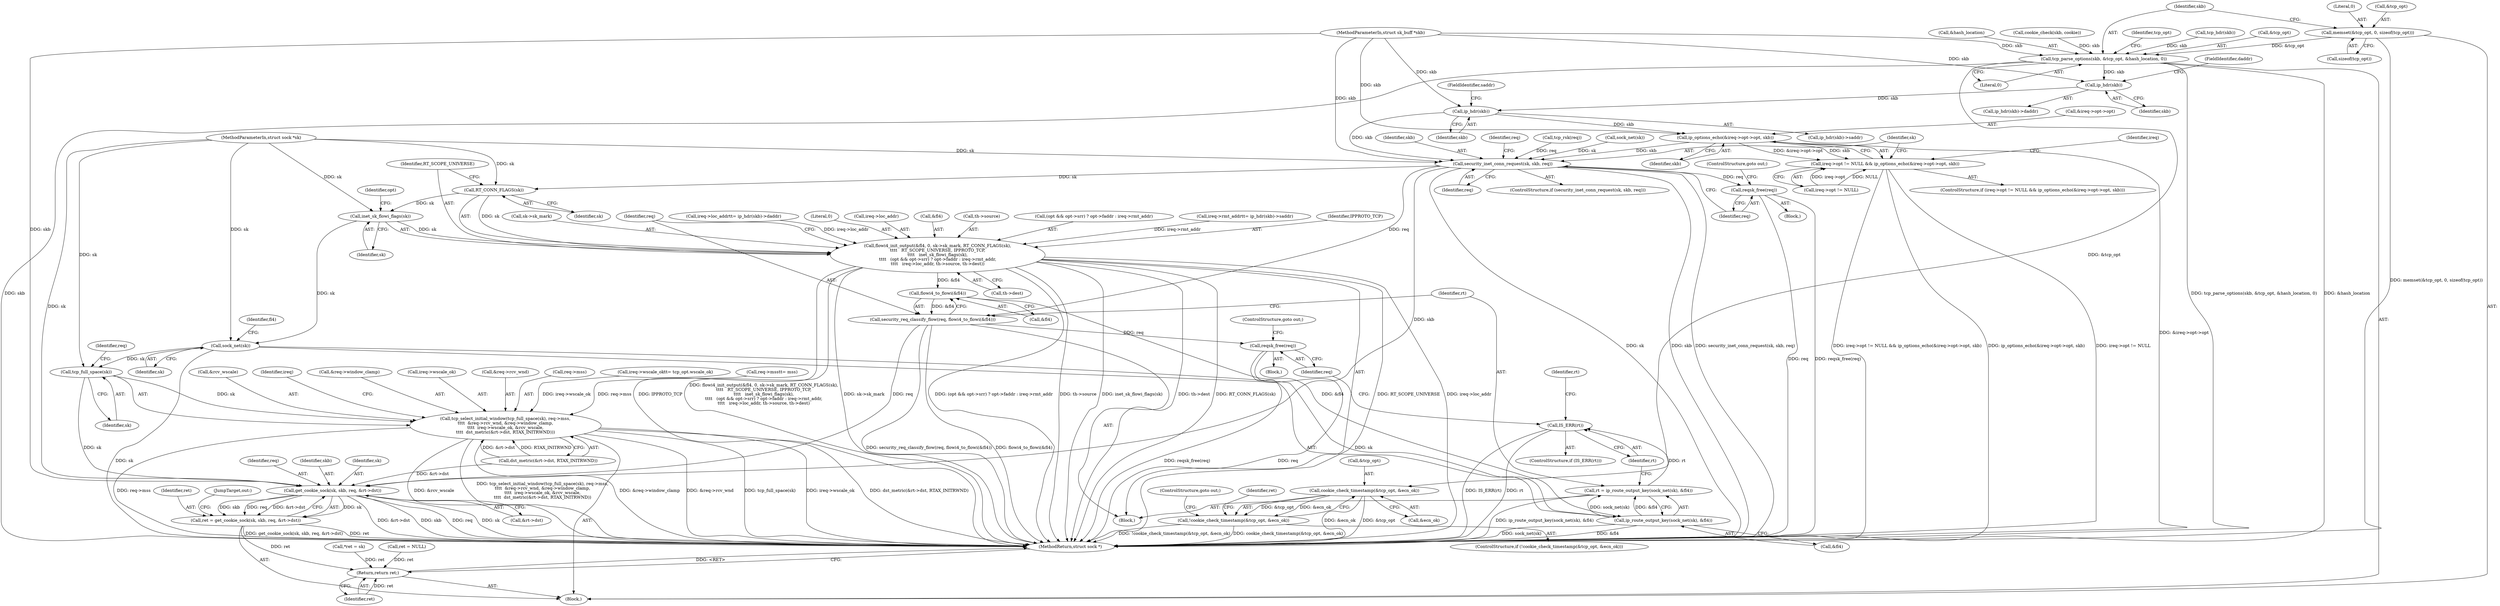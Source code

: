 digraph "0_linux_f6d8bd051c391c1c0458a30b2a7abcd939329259_28@API" {
"1000176" [label="(Call,memset(&tcp_opt, 0, sizeof(tcp_opt)))"];
"1000182" [label="(Call,tcp_parse_options(skb, &tcp_opt, &hash_location, 0))"];
"1000191" [label="(Call,cookie_check_timestamp(&tcp_opt, &ecn_ok))"];
"1000190" [label="(Call,!cookie_check_timestamp(&tcp_opt, &ecn_ok))"];
"1000256" [label="(Call,ip_hdr(skb))"];
"1000264" [label="(Call,ip_hdr(skb))"];
"1000342" [label="(Call,ip_options_echo(&ireq->opt->opt, skb))"];
"1000336" [label="(Call,ireq->opt != NULL && ip_options_echo(&ireq->opt->opt, skb))"];
"1000361" [label="(Call,security_inet_conn_request(sk, skb, req))"];
"1000366" [label="(Call,reqsk_free(req))"];
"1000388" [label="(Call,RT_CONN_FLAGS(sk))"];
"1000381" [label="(Call,flowi4_init_output(&fl4, 0, sk->sk_mark, RT_CONN_FLAGS(sk),\n\t\t\t\t   RT_SCOPE_UNIVERSE, IPPROTO_TCP,\n\t\t\t\t   inet_sk_flowi_flags(sk),\n\t\t\t\t   (opt && opt->srr) ? opt->faddr : ireq->rmt_addr,\n\t\t\t\t   ireq->loc_addr, th->source, th->dest))"];
"1000417" [label="(Call,flowi4_to_flowi(&fl4))"];
"1000415" [label="(Call,security_req_classify_flow(req, flowi4_to_flowi(&fl4)))"];
"1000431" [label="(Call,reqsk_free(req))"];
"1000472" [label="(Call,get_cookie_sock(sk, skb, req, &rt->dst))"];
"1000470" [label="(Call,ret = get_cookie_sock(sk, skb, req, &rt->dst))"];
"1000481" [label="(Return,return ret;)"];
"1000422" [label="(Call,ip_route_output_key(sock_net(sk), &fl4))"];
"1000420" [label="(Call,rt = ip_route_output_key(sock_net(sk), &fl4))"];
"1000428" [label="(Call,IS_ERR(rt))"];
"1000392" [label="(Call,inet_sk_flowi_flags(sk))"];
"1000423" [label="(Call,sock_net(sk))"];
"1000441" [label="(Call,tcp_full_space(sk))"];
"1000440" [label="(Call,tcp_select_initial_window(tcp_full_space(sk), req->mss,\n\t\t\t\t  &req->rcv_wnd, &req->window_clamp,\n\t\t\t\t  ireq->wscale_ok, &rcv_wscale,\n\t\t\t\t  dst_metric(&rt->dst, RTAX_INITRWND)))"];
"1000483" [label="(MethodReturn,struct sock *)"];
"1000258" [label="(FieldIdentifier,daddr)"];
"1000412" [label="(Call,th->dest)"];
"1000251" [label="(Call,ireq->loc_addr\t\t= ip_hdr(skb)->daddr)"];
"1000393" [label="(Identifier,sk)"];
"1000424" [label="(Identifier,sk)"];
"1000415" [label="(Call,security_req_classify_flow(req, flowi4_to_flowi(&fl4)))"];
"1000364" [label="(Identifier,req)"];
"1000192" [label="(Call,&tcp_opt)"];
"1000189" [label="(ControlStructure,if (!cookie_check_timestamp(&tcp_opt, &ecn_ok)))"];
"1000437" [label="(Identifier,rt)"];
"1000193" [label="(Identifier,tcp_opt)"];
"1000481" [label="(Return,return ret;)"];
"1000122" [label="(Call,tcp_hdr(skb))"];
"1000470" [label="(Call,ret = get_cookie_sock(sk, skb, req, &rt->dst))"];
"1000474" [label="(Identifier,skb)"];
"1000443" [label="(Call,req->mss)"];
"1000263" [label="(Call,ip_hdr(skb)->saddr)"];
"1000266" [label="(FieldIdentifier,saddr)"];
"1000186" [label="(Call,&hash_location)"];
"1000162" [label="(Call,cookie_check(skb, cookie))"];
"1000182" [label="(Call,tcp_parse_options(skb, &tcp_opt, &hash_location, 0))"];
"1000134" [label="(Call,*ret = sk)"];
"1000198" [label="(Identifier,ret)"];
"1000106" [label="(MethodParameterIn,struct sock *sk)"];
"1000363" [label="(Identifier,skb)"];
"1000368" [label="(ControlStructure,goto out;)"];
"1000384" [label="(Literal,0)"];
"1000392" [label="(Call,inet_sk_flowi_flags(sk))"];
"1000426" [label="(Identifier,fl4)"];
"1000255" [label="(Call,ip_hdr(skb)->daddr)"];
"1000472" [label="(Call,get_cookie_sock(sk, skb, req, &rt->dst))"];
"1000371" [label="(Identifier,req)"];
"1000215" [label="(Call,tcp_rsk(req))"];
"1000433" [label="(ControlStructure,goto out;)"];
"1000480" [label="(JumpTarget,out:)"];
"1000431" [label="(Call,reqsk_free(req))"];
"1000365" [label="(Block,)"];
"1000422" [label="(Call,ip_route_output_key(sock_net(sk), &fl4))"];
"1000406" [label="(Call,ireq->loc_addr)"];
"1000286" [label="(Call,ireq->wscale_ok\t\t= tcp_opt.wscale_ok)"];
"1000196" [label="(ControlStructure,goto out;)"];
"1000476" [label="(Call,&rt->dst)"];
"1000191" [label="(Call,cookie_check_timestamp(&tcp_opt, &ecn_ok))"];
"1000379" [label="(Block,)"];
"1000429" [label="(Identifier,rt)"];
"1000264" [label="(Call,ip_hdr(skb))"];
"1000416" [label="(Identifier,req)"];
"1000482" [label="(Identifier,ret)"];
"1000388" [label="(Call,RT_CONN_FLAGS(sk))"];
"1000428" [label="(Call,IS_ERR(rt))"];
"1000194" [label="(Call,&ecn_ok)"];
"1000360" [label="(ControlStructure,if (security_inet_conn_request(sk, skb, req)))"];
"1000177" [label="(Call,&tcp_opt)"];
"1000367" [label="(Identifier,req)"];
"1000432" [label="(Identifier,req)"];
"1000353" [label="(Identifier,ireq)"];
"1000109" [label="(Block,)"];
"1000459" [label="(Call,dst_metric(&rt->dst, RTAX_INITRWND))"];
"1000190" [label="(Call,!cookie_check_timestamp(&tcp_opt, &ecn_ok))"];
"1000390" [label="(Identifier,RT_SCOPE_UNIVERSE)"];
"1000265" [label="(Identifier,skb)"];
"1000473" [label="(Identifier,sk)"];
"1000475" [label="(Identifier,req)"];
"1000382" [label="(Call,&fl4)"];
"1000389" [label="(Identifier,sk)"];
"1000441" [label="(Call,tcp_full_space(sk))"];
"1000183" [label="(Identifier,skb)"];
"1000188" [label="(Literal,0)"];
"1000409" [label="(Call,th->source)"];
"1000256" [label="(Call,ip_hdr(skb))"];
"1000427" [label="(ControlStructure,if (IS_ERR(rt)))"];
"1000335" [label="(ControlStructure,if (ireq->opt != NULL && ip_options_echo(&ireq->opt->opt, skb)))"];
"1000107" [label="(MethodParameterIn,struct sk_buff *skb)"];
"1000381" [label="(Call,flowi4_init_output(&fl4, 0, sk->sk_mark, RT_CONN_FLAGS(sk),\n\t\t\t\t   RT_SCOPE_UNIVERSE, IPPROTO_TCP,\n\t\t\t\t   inet_sk_flowi_flags(sk),\n\t\t\t\t   (opt && opt->srr) ? opt->faddr : ireq->rmt_addr,\n\t\t\t\t   ireq->loc_addr, th->source, th->dest))"];
"1000232" [label="(Call,req->mss\t\t= mss)"];
"1000343" [label="(Call,&ireq->opt->opt)"];
"1000184" [label="(Call,&tcp_opt)"];
"1000420" [label="(Call,rt = ip_route_output_key(sock_net(sk), &fl4))"];
"1000457" [label="(Call,&rcv_wscale)"];
"1000418" [label="(Call,&fl4)"];
"1000430" [label="(Block,)"];
"1000467" [label="(Identifier,ireq)"];
"1000425" [label="(Call,&fl4)"];
"1000342" [label="(Call,ip_options_echo(&ireq->opt->opt, skb))"];
"1000442" [label="(Identifier,sk)"];
"1000179" [label="(Literal,0)"];
"1000366" [label="(Call,reqsk_free(req))"];
"1000394" [label="(Call,(opt && opt->srr) ? opt->faddr : ireq->rmt_addr)"];
"1000450" [label="(Call,&req->window_clamp)"];
"1000444" [label="(Identifier,req)"];
"1000471" [label="(Identifier,ret)"];
"1000176" [label="(Call,memset(&tcp_opt, 0, sizeof(tcp_opt)))"];
"1000440" [label="(Call,tcp_select_initial_window(tcp_full_space(sk), req->mss,\n\t\t\t\t  &req->rcv_wnd, &req->window_clamp,\n\t\t\t\t  ireq->wscale_ok, &rcv_wscale,\n\t\t\t\t  dst_metric(&rt->dst, RTAX_INITRWND)))"];
"1000257" [label="(Identifier,skb)"];
"1000197" [label="(Call,ret = NULL)"];
"1000421" [label="(Identifier,rt)"];
"1000417" [label="(Call,flowi4_to_flowi(&fl4))"];
"1000173" [label="(Call,sock_net(sk))"];
"1000259" [label="(Call,ireq->rmt_addr\t\t= ip_hdr(skb)->saddr)"];
"1000336" [label="(Call,ireq->opt != NULL && ip_options_echo(&ireq->opt->opt, skb))"];
"1000454" [label="(Call,ireq->wscale_ok)"];
"1000391" [label="(Identifier,IPPROTO_TCP)"];
"1000423" [label="(Call,sock_net(sk))"];
"1000385" [label="(Call,sk->sk_mark)"];
"1000446" [label="(Call,&req->rcv_wnd)"];
"1000349" [label="(Identifier,skb)"];
"1000337" [label="(Call,ireq->opt != NULL)"];
"1000180" [label="(Call,sizeof(tcp_opt))"];
"1000362" [label="(Identifier,sk)"];
"1000361" [label="(Call,security_inet_conn_request(sk, skb, req))"];
"1000396" [label="(Identifier,opt)"];
"1000176" -> "1000109"  [label="AST: "];
"1000176" -> "1000180"  [label="CFG: "];
"1000177" -> "1000176"  [label="AST: "];
"1000179" -> "1000176"  [label="AST: "];
"1000180" -> "1000176"  [label="AST: "];
"1000183" -> "1000176"  [label="CFG: "];
"1000176" -> "1000483"  [label="DDG: memset(&tcp_opt, 0, sizeof(tcp_opt))"];
"1000176" -> "1000182"  [label="DDG: &tcp_opt"];
"1000182" -> "1000109"  [label="AST: "];
"1000182" -> "1000188"  [label="CFG: "];
"1000183" -> "1000182"  [label="AST: "];
"1000184" -> "1000182"  [label="AST: "];
"1000186" -> "1000182"  [label="AST: "];
"1000188" -> "1000182"  [label="AST: "];
"1000193" -> "1000182"  [label="CFG: "];
"1000182" -> "1000483"  [label="DDG: tcp_parse_options(skb, &tcp_opt, &hash_location, 0)"];
"1000182" -> "1000483"  [label="DDG: &hash_location"];
"1000182" -> "1000483"  [label="DDG: skb"];
"1000122" -> "1000182"  [label="DDG: skb"];
"1000162" -> "1000182"  [label="DDG: skb"];
"1000107" -> "1000182"  [label="DDG: skb"];
"1000182" -> "1000191"  [label="DDG: &tcp_opt"];
"1000182" -> "1000256"  [label="DDG: skb"];
"1000191" -> "1000190"  [label="AST: "];
"1000191" -> "1000194"  [label="CFG: "];
"1000192" -> "1000191"  [label="AST: "];
"1000194" -> "1000191"  [label="AST: "];
"1000190" -> "1000191"  [label="CFG: "];
"1000191" -> "1000483"  [label="DDG: &ecn_ok"];
"1000191" -> "1000483"  [label="DDG: &tcp_opt"];
"1000191" -> "1000190"  [label="DDG: &tcp_opt"];
"1000191" -> "1000190"  [label="DDG: &ecn_ok"];
"1000190" -> "1000189"  [label="AST: "];
"1000196" -> "1000190"  [label="CFG: "];
"1000198" -> "1000190"  [label="CFG: "];
"1000190" -> "1000483"  [label="DDG: !cookie_check_timestamp(&tcp_opt, &ecn_ok)"];
"1000190" -> "1000483"  [label="DDG: cookie_check_timestamp(&tcp_opt, &ecn_ok)"];
"1000256" -> "1000255"  [label="AST: "];
"1000256" -> "1000257"  [label="CFG: "];
"1000257" -> "1000256"  [label="AST: "];
"1000258" -> "1000256"  [label="CFG: "];
"1000107" -> "1000256"  [label="DDG: skb"];
"1000256" -> "1000264"  [label="DDG: skb"];
"1000264" -> "1000263"  [label="AST: "];
"1000264" -> "1000265"  [label="CFG: "];
"1000265" -> "1000264"  [label="AST: "];
"1000266" -> "1000264"  [label="CFG: "];
"1000107" -> "1000264"  [label="DDG: skb"];
"1000264" -> "1000342"  [label="DDG: skb"];
"1000264" -> "1000361"  [label="DDG: skb"];
"1000342" -> "1000336"  [label="AST: "];
"1000342" -> "1000349"  [label="CFG: "];
"1000343" -> "1000342"  [label="AST: "];
"1000349" -> "1000342"  [label="AST: "];
"1000336" -> "1000342"  [label="CFG: "];
"1000342" -> "1000483"  [label="DDG: &ireq->opt->opt"];
"1000342" -> "1000336"  [label="DDG: &ireq->opt->opt"];
"1000342" -> "1000336"  [label="DDG: skb"];
"1000107" -> "1000342"  [label="DDG: skb"];
"1000342" -> "1000361"  [label="DDG: skb"];
"1000336" -> "1000335"  [label="AST: "];
"1000336" -> "1000337"  [label="CFG: "];
"1000337" -> "1000336"  [label="AST: "];
"1000353" -> "1000336"  [label="CFG: "];
"1000362" -> "1000336"  [label="CFG: "];
"1000336" -> "1000483"  [label="DDG: ireq->opt != NULL && ip_options_echo(&ireq->opt->opt, skb)"];
"1000336" -> "1000483"  [label="DDG: ip_options_echo(&ireq->opt->opt, skb)"];
"1000336" -> "1000483"  [label="DDG: ireq->opt != NULL"];
"1000337" -> "1000336"  [label="DDG: ireq->opt"];
"1000337" -> "1000336"  [label="DDG: NULL"];
"1000361" -> "1000360"  [label="AST: "];
"1000361" -> "1000364"  [label="CFG: "];
"1000362" -> "1000361"  [label="AST: "];
"1000363" -> "1000361"  [label="AST: "];
"1000364" -> "1000361"  [label="AST: "];
"1000367" -> "1000361"  [label="CFG: "];
"1000371" -> "1000361"  [label="CFG: "];
"1000361" -> "1000483"  [label="DDG: security_inet_conn_request(sk, skb, req)"];
"1000361" -> "1000483"  [label="DDG: sk"];
"1000361" -> "1000483"  [label="DDG: skb"];
"1000173" -> "1000361"  [label="DDG: sk"];
"1000106" -> "1000361"  [label="DDG: sk"];
"1000107" -> "1000361"  [label="DDG: skb"];
"1000215" -> "1000361"  [label="DDG: req"];
"1000361" -> "1000366"  [label="DDG: req"];
"1000361" -> "1000388"  [label="DDG: sk"];
"1000361" -> "1000415"  [label="DDG: req"];
"1000361" -> "1000472"  [label="DDG: skb"];
"1000366" -> "1000365"  [label="AST: "];
"1000366" -> "1000367"  [label="CFG: "];
"1000367" -> "1000366"  [label="AST: "];
"1000368" -> "1000366"  [label="CFG: "];
"1000366" -> "1000483"  [label="DDG: req"];
"1000366" -> "1000483"  [label="DDG: reqsk_free(req)"];
"1000388" -> "1000381"  [label="AST: "];
"1000388" -> "1000389"  [label="CFG: "];
"1000389" -> "1000388"  [label="AST: "];
"1000390" -> "1000388"  [label="CFG: "];
"1000388" -> "1000381"  [label="DDG: sk"];
"1000106" -> "1000388"  [label="DDG: sk"];
"1000388" -> "1000392"  [label="DDG: sk"];
"1000381" -> "1000379"  [label="AST: "];
"1000381" -> "1000412"  [label="CFG: "];
"1000382" -> "1000381"  [label="AST: "];
"1000384" -> "1000381"  [label="AST: "];
"1000385" -> "1000381"  [label="AST: "];
"1000390" -> "1000381"  [label="AST: "];
"1000391" -> "1000381"  [label="AST: "];
"1000392" -> "1000381"  [label="AST: "];
"1000394" -> "1000381"  [label="AST: "];
"1000406" -> "1000381"  [label="AST: "];
"1000409" -> "1000381"  [label="AST: "];
"1000412" -> "1000381"  [label="AST: "];
"1000416" -> "1000381"  [label="CFG: "];
"1000381" -> "1000483"  [label="DDG: (opt && opt->srr) ? opt->faddr : ireq->rmt_addr"];
"1000381" -> "1000483"  [label="DDG: th->source"];
"1000381" -> "1000483"  [label="DDG: inet_sk_flowi_flags(sk)"];
"1000381" -> "1000483"  [label="DDG: th->dest"];
"1000381" -> "1000483"  [label="DDG: RT_CONN_FLAGS(sk)"];
"1000381" -> "1000483"  [label="DDG: RT_SCOPE_UNIVERSE"];
"1000381" -> "1000483"  [label="DDG: ireq->loc_addr"];
"1000381" -> "1000483"  [label="DDG: IPPROTO_TCP"];
"1000381" -> "1000483"  [label="DDG: flowi4_init_output(&fl4, 0, sk->sk_mark, RT_CONN_FLAGS(sk),\n\t\t\t\t   RT_SCOPE_UNIVERSE, IPPROTO_TCP,\n\t\t\t\t   inet_sk_flowi_flags(sk),\n\t\t\t\t   (opt && opt->srr) ? opt->faddr : ireq->rmt_addr,\n\t\t\t\t   ireq->loc_addr, th->source, th->dest)"];
"1000381" -> "1000483"  [label="DDG: sk->sk_mark"];
"1000392" -> "1000381"  [label="DDG: sk"];
"1000259" -> "1000381"  [label="DDG: ireq->rmt_addr"];
"1000251" -> "1000381"  [label="DDG: ireq->loc_addr"];
"1000381" -> "1000417"  [label="DDG: &fl4"];
"1000417" -> "1000415"  [label="AST: "];
"1000417" -> "1000418"  [label="CFG: "];
"1000418" -> "1000417"  [label="AST: "];
"1000415" -> "1000417"  [label="CFG: "];
"1000417" -> "1000415"  [label="DDG: &fl4"];
"1000417" -> "1000422"  [label="DDG: &fl4"];
"1000415" -> "1000379"  [label="AST: "];
"1000416" -> "1000415"  [label="AST: "];
"1000421" -> "1000415"  [label="CFG: "];
"1000415" -> "1000483"  [label="DDG: security_req_classify_flow(req, flowi4_to_flowi(&fl4))"];
"1000415" -> "1000483"  [label="DDG: flowi4_to_flowi(&fl4)"];
"1000415" -> "1000431"  [label="DDG: req"];
"1000415" -> "1000472"  [label="DDG: req"];
"1000431" -> "1000430"  [label="AST: "];
"1000431" -> "1000432"  [label="CFG: "];
"1000432" -> "1000431"  [label="AST: "];
"1000433" -> "1000431"  [label="CFG: "];
"1000431" -> "1000483"  [label="DDG: req"];
"1000431" -> "1000483"  [label="DDG: reqsk_free(req)"];
"1000472" -> "1000470"  [label="AST: "];
"1000472" -> "1000476"  [label="CFG: "];
"1000473" -> "1000472"  [label="AST: "];
"1000474" -> "1000472"  [label="AST: "];
"1000475" -> "1000472"  [label="AST: "];
"1000476" -> "1000472"  [label="AST: "];
"1000470" -> "1000472"  [label="CFG: "];
"1000472" -> "1000483"  [label="DDG: &rt->dst"];
"1000472" -> "1000483"  [label="DDG: skb"];
"1000472" -> "1000483"  [label="DDG: req"];
"1000472" -> "1000483"  [label="DDG: sk"];
"1000472" -> "1000470"  [label="DDG: sk"];
"1000472" -> "1000470"  [label="DDG: skb"];
"1000472" -> "1000470"  [label="DDG: req"];
"1000472" -> "1000470"  [label="DDG: &rt->dst"];
"1000441" -> "1000472"  [label="DDG: sk"];
"1000106" -> "1000472"  [label="DDG: sk"];
"1000107" -> "1000472"  [label="DDG: skb"];
"1000459" -> "1000472"  [label="DDG: &rt->dst"];
"1000470" -> "1000109"  [label="AST: "];
"1000471" -> "1000470"  [label="AST: "];
"1000480" -> "1000470"  [label="CFG: "];
"1000470" -> "1000483"  [label="DDG: get_cookie_sock(sk, skb, req, &rt->dst)"];
"1000470" -> "1000483"  [label="DDG: ret"];
"1000470" -> "1000481"  [label="DDG: ret"];
"1000481" -> "1000109"  [label="AST: "];
"1000481" -> "1000482"  [label="CFG: "];
"1000482" -> "1000481"  [label="AST: "];
"1000483" -> "1000481"  [label="CFG: "];
"1000481" -> "1000483"  [label="DDG: <RET>"];
"1000482" -> "1000481"  [label="DDG: ret"];
"1000134" -> "1000481"  [label="DDG: ret"];
"1000197" -> "1000481"  [label="DDG: ret"];
"1000422" -> "1000420"  [label="AST: "];
"1000422" -> "1000425"  [label="CFG: "];
"1000423" -> "1000422"  [label="AST: "];
"1000425" -> "1000422"  [label="AST: "];
"1000420" -> "1000422"  [label="CFG: "];
"1000422" -> "1000483"  [label="DDG: sock_net(sk)"];
"1000422" -> "1000483"  [label="DDG: &fl4"];
"1000422" -> "1000420"  [label="DDG: sock_net(sk)"];
"1000422" -> "1000420"  [label="DDG: &fl4"];
"1000423" -> "1000422"  [label="DDG: sk"];
"1000420" -> "1000379"  [label="AST: "];
"1000421" -> "1000420"  [label="AST: "];
"1000429" -> "1000420"  [label="CFG: "];
"1000420" -> "1000483"  [label="DDG: ip_route_output_key(sock_net(sk), &fl4)"];
"1000420" -> "1000428"  [label="DDG: rt"];
"1000428" -> "1000427"  [label="AST: "];
"1000428" -> "1000429"  [label="CFG: "];
"1000429" -> "1000428"  [label="AST: "];
"1000432" -> "1000428"  [label="CFG: "];
"1000437" -> "1000428"  [label="CFG: "];
"1000428" -> "1000483"  [label="DDG: IS_ERR(rt)"];
"1000428" -> "1000483"  [label="DDG: rt"];
"1000392" -> "1000393"  [label="CFG: "];
"1000393" -> "1000392"  [label="AST: "];
"1000396" -> "1000392"  [label="CFG: "];
"1000106" -> "1000392"  [label="DDG: sk"];
"1000392" -> "1000423"  [label="DDG: sk"];
"1000423" -> "1000424"  [label="CFG: "];
"1000424" -> "1000423"  [label="AST: "];
"1000426" -> "1000423"  [label="CFG: "];
"1000423" -> "1000483"  [label="DDG: sk"];
"1000106" -> "1000423"  [label="DDG: sk"];
"1000423" -> "1000441"  [label="DDG: sk"];
"1000441" -> "1000440"  [label="AST: "];
"1000441" -> "1000442"  [label="CFG: "];
"1000442" -> "1000441"  [label="AST: "];
"1000444" -> "1000441"  [label="CFG: "];
"1000441" -> "1000440"  [label="DDG: sk"];
"1000106" -> "1000441"  [label="DDG: sk"];
"1000440" -> "1000109"  [label="AST: "];
"1000440" -> "1000459"  [label="CFG: "];
"1000443" -> "1000440"  [label="AST: "];
"1000446" -> "1000440"  [label="AST: "];
"1000450" -> "1000440"  [label="AST: "];
"1000454" -> "1000440"  [label="AST: "];
"1000457" -> "1000440"  [label="AST: "];
"1000459" -> "1000440"  [label="AST: "];
"1000467" -> "1000440"  [label="CFG: "];
"1000440" -> "1000483"  [label="DDG: dst_metric(&rt->dst, RTAX_INITRWND)"];
"1000440" -> "1000483"  [label="DDG: req->mss"];
"1000440" -> "1000483"  [label="DDG: &rcv_wscale"];
"1000440" -> "1000483"  [label="DDG: tcp_select_initial_window(tcp_full_space(sk), req->mss,\n\t\t\t\t  &req->rcv_wnd, &req->window_clamp,\n\t\t\t\t  ireq->wscale_ok, &rcv_wscale,\n\t\t\t\t  dst_metric(&rt->dst, RTAX_INITRWND))"];
"1000440" -> "1000483"  [label="DDG: &req->window_clamp"];
"1000440" -> "1000483"  [label="DDG: &req->rcv_wnd"];
"1000440" -> "1000483"  [label="DDG: tcp_full_space(sk)"];
"1000440" -> "1000483"  [label="DDG: ireq->wscale_ok"];
"1000232" -> "1000440"  [label="DDG: req->mss"];
"1000286" -> "1000440"  [label="DDG: ireq->wscale_ok"];
"1000459" -> "1000440"  [label="DDG: &rt->dst"];
"1000459" -> "1000440"  [label="DDG: RTAX_INITRWND"];
}
